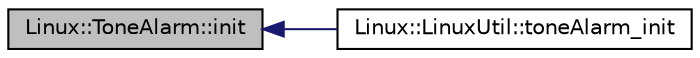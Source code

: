 digraph "Linux::ToneAlarm::init"
{
 // INTERACTIVE_SVG=YES
  edge [fontname="Helvetica",fontsize="10",labelfontname="Helvetica",labelfontsize="10"];
  node [fontname="Helvetica",fontsize="10",shape=record];
  rankdir="LR";
  Node1 [label="Linux::ToneAlarm::init",height=0.2,width=0.4,color="black", fillcolor="grey75", style="filled" fontcolor="black"];
  Node1 -> Node2 [dir="back",color="midnightblue",fontsize="10",style="solid",fontname="Helvetica"];
  Node2 [label="Linux::LinuxUtil::toneAlarm_init",height=0.2,width=0.4,color="black", fillcolor="white", style="filled",URL="$classLinux_1_1LinuxUtil.html#a3770c05fd8651a0d0a8c9aa5b1d32907"];
}
